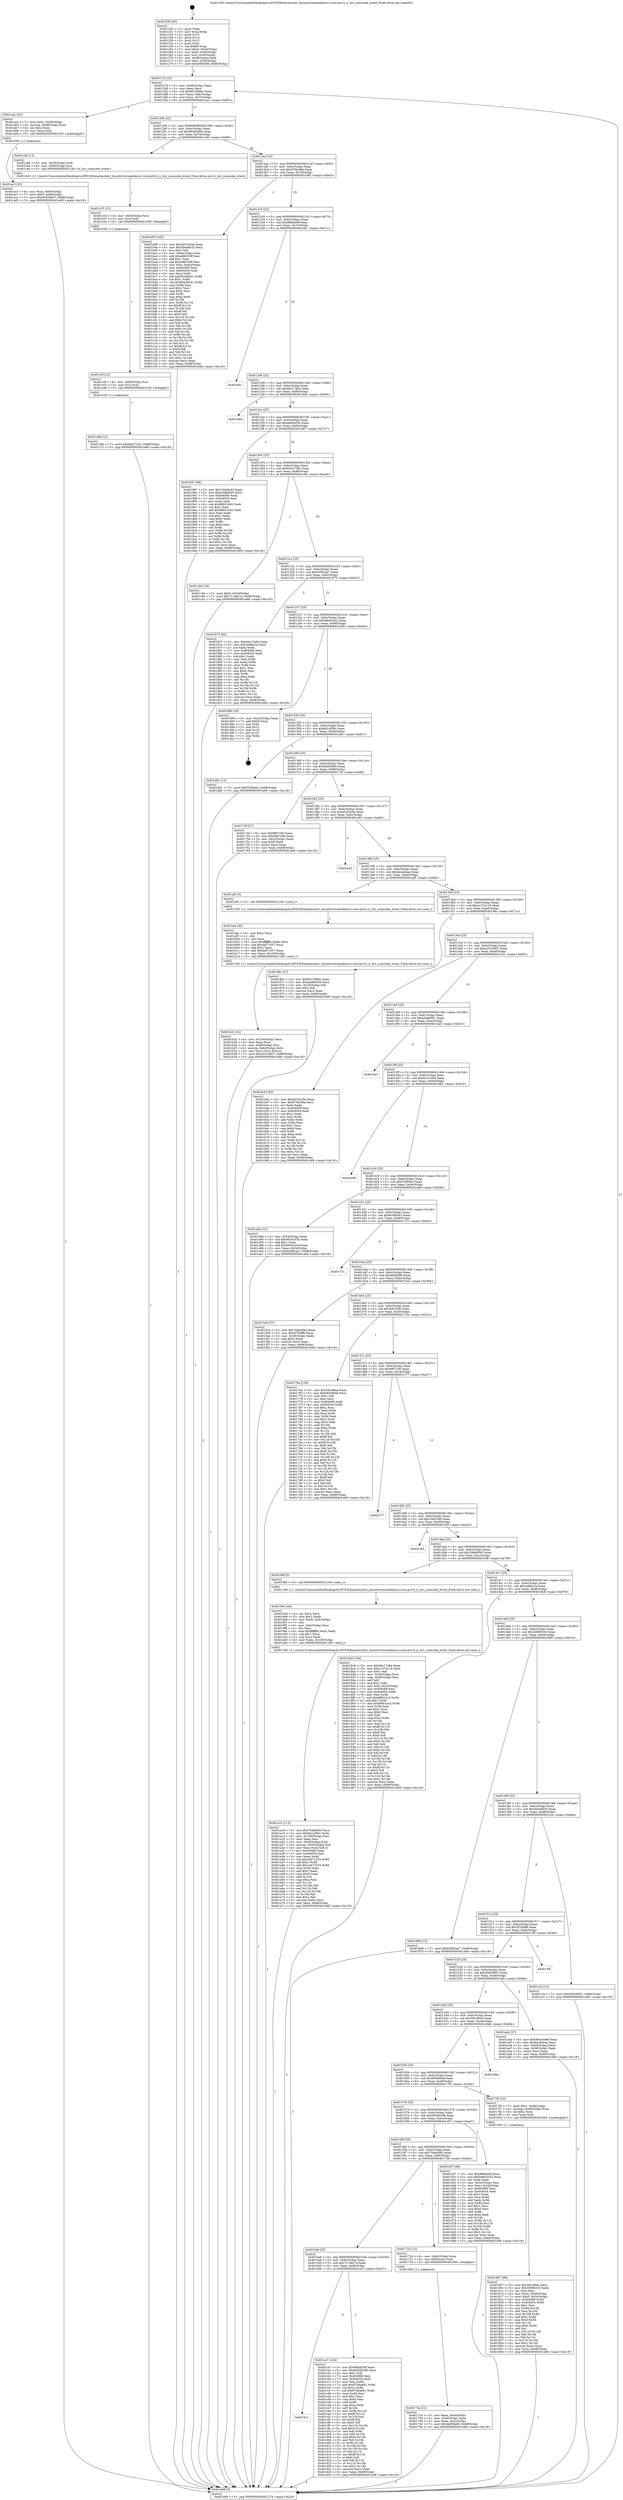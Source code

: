 digraph "0x401250" {
  label = "0x401250 (/mnt/c/Users/mathe/Desktop/tcc/POCII/binaries/extr_linuxdriversmediarcrc-core-priv.h_ir_lirc_scancode_event_Final-ollvm.out::main(0))"
  labelloc = "t"
  node[shape=record]

  Entry [label="",width=0.3,height=0.3,shape=circle,fillcolor=black,style=filled]
  "0x40127d" [label="{
     0x40127d [23]\l
     | [instrs]\l
     &nbsp;&nbsp;0x40127d \<+3\>: mov -0x68(%rbp),%eax\l
     &nbsp;&nbsp;0x401280 \<+2\>: mov %eax,%ecx\l
     &nbsp;&nbsp;0x401282 \<+6\>: sub $0x901590bc,%ecx\l
     &nbsp;&nbsp;0x401288 \<+3\>: mov %eax,-0x6c(%rbp)\l
     &nbsp;&nbsp;0x40128b \<+3\>: mov %ecx,-0x70(%rbp)\l
     &nbsp;&nbsp;0x40128e \<+6\>: je 0000000000401aac \<main+0x85c\>\l
  }"]
  "0x401aac" [label="{
     0x401aac [23]\l
     | [instrs]\l
     &nbsp;&nbsp;0x401aac \<+7\>: movl $0x1,-0x58(%rbp)\l
     &nbsp;&nbsp;0x401ab3 \<+4\>: movslq -0x58(%rbp),%rax\l
     &nbsp;&nbsp;0x401ab7 \<+4\>: shl $0x2,%rax\l
     &nbsp;&nbsp;0x401abb \<+3\>: mov %rax,%rdi\l
     &nbsp;&nbsp;0x401abe \<+5\>: call 0000000000401050 \<malloc@plt\>\l
     | [calls]\l
     &nbsp;&nbsp;0x401050 \{1\} (unknown)\l
  }"]
  "0x401294" [label="{
     0x401294 [22]\l
     | [instrs]\l
     &nbsp;&nbsp;0x401294 \<+5\>: jmp 0000000000401299 \<main+0x49\>\l
     &nbsp;&nbsp;0x401299 \<+3\>: mov -0x6c(%rbp),%eax\l
     &nbsp;&nbsp;0x40129c \<+5\>: sub $0x964e5e98,%eax\l
     &nbsp;&nbsp;0x4012a1 \<+3\>: mov %eax,-0x74(%rbp)\l
     &nbsp;&nbsp;0x4012a4 \<+6\>: je 0000000000401c46 \<main+0x9f6\>\l
  }"]
  Exit [label="",width=0.3,height=0.3,shape=circle,fillcolor=black,style=filled,peripheries=2]
  "0x401c46" [label="{
     0x401c46 [13]\l
     | [instrs]\l
     &nbsp;&nbsp;0x401c46 \<+4\>: mov -0x50(%rbp),%rdi\l
     &nbsp;&nbsp;0x401c4a \<+4\>: mov -0x60(%rbp),%rsi\l
     &nbsp;&nbsp;0x401c4e \<+5\>: call 0000000000401240 \<ir_lirc_scancode_event\>\l
     | [calls]\l
     &nbsp;&nbsp;0x401240 \{1\} (/mnt/c/Users/mathe/Desktop/tcc/POCII/binaries/extr_linuxdriversmediarcrc-core-priv.h_ir_lirc_scancode_event_Final-ollvm.out::ir_lirc_scancode_event)\l
  }"]
  "0x4012aa" [label="{
     0x4012aa [22]\l
     | [instrs]\l
     &nbsp;&nbsp;0x4012aa \<+5\>: jmp 00000000004012af \<main+0x5f\>\l
     &nbsp;&nbsp;0x4012af \<+3\>: mov -0x6c(%rbp),%eax\l
     &nbsp;&nbsp;0x4012b2 \<+5\>: sub $0x975bcf9a,%eax\l
     &nbsp;&nbsp;0x4012b7 \<+3\>: mov %eax,-0x78(%rbp)\l
     &nbsp;&nbsp;0x4012ba \<+6\>: je 0000000000401b95 \<main+0x945\>\l
  }"]
  "0x4015c1" [label="{
     0x4015c1\l
  }", style=dashed]
  "0x401b95" [label="{
     0x401b95 [165]\l
     | [instrs]\l
     &nbsp;&nbsp;0x401b95 \<+5\>: mov $0xd2333c0e,%eax\l
     &nbsp;&nbsp;0x401b9a \<+5\>: mov $0x3bea9035,%ecx\l
     &nbsp;&nbsp;0x401b9f \<+2\>: mov $0x1,%dl\l
     &nbsp;&nbsp;0x401ba1 \<+3\>: mov -0x64(%rbp),%esi\l
     &nbsp;&nbsp;0x401ba4 \<+6\>: add $0xefd6339f,%esi\l
     &nbsp;&nbsp;0x401baa \<+3\>: add $0x1,%esi\l
     &nbsp;&nbsp;0x401bad \<+6\>: sub $0xefd6339f,%esi\l
     &nbsp;&nbsp;0x401bb3 \<+3\>: mov %esi,-0x64(%rbp)\l
     &nbsp;&nbsp;0x401bb6 \<+7\>: mov 0x404068,%esi\l
     &nbsp;&nbsp;0x401bbd \<+7\>: mov 0x404054,%edi\l
     &nbsp;&nbsp;0x401bc4 \<+3\>: mov %esi,%r8d\l
     &nbsp;&nbsp;0x401bc7 \<+7\>: add $0x85a48241,%r8d\l
     &nbsp;&nbsp;0x401bce \<+4\>: sub $0x1,%r8d\l
     &nbsp;&nbsp;0x401bd2 \<+7\>: sub $0x85a48241,%r8d\l
     &nbsp;&nbsp;0x401bd9 \<+4\>: imul %r8d,%esi\l
     &nbsp;&nbsp;0x401bdd \<+3\>: and $0x1,%esi\l
     &nbsp;&nbsp;0x401be0 \<+3\>: cmp $0x0,%esi\l
     &nbsp;&nbsp;0x401be3 \<+4\>: sete %r9b\l
     &nbsp;&nbsp;0x401be7 \<+3\>: cmp $0xa,%edi\l
     &nbsp;&nbsp;0x401bea \<+4\>: setl %r10b\l
     &nbsp;&nbsp;0x401bee \<+3\>: mov %r9b,%r11b\l
     &nbsp;&nbsp;0x401bf1 \<+4\>: xor $0xff,%r11b\l
     &nbsp;&nbsp;0x401bf5 \<+3\>: mov %r10b,%bl\l
     &nbsp;&nbsp;0x401bf8 \<+3\>: xor $0xff,%bl\l
     &nbsp;&nbsp;0x401bfb \<+3\>: xor $0x0,%dl\l
     &nbsp;&nbsp;0x401bfe \<+3\>: mov %r11b,%r14b\l
     &nbsp;&nbsp;0x401c01 \<+4\>: and $0x0,%r14b\l
     &nbsp;&nbsp;0x401c05 \<+3\>: and %dl,%r9b\l
     &nbsp;&nbsp;0x401c08 \<+3\>: mov %bl,%r15b\l
     &nbsp;&nbsp;0x401c0b \<+4\>: and $0x0,%r15b\l
     &nbsp;&nbsp;0x401c0f \<+3\>: and %dl,%r10b\l
     &nbsp;&nbsp;0x401c12 \<+3\>: or %r9b,%r14b\l
     &nbsp;&nbsp;0x401c15 \<+3\>: or %r10b,%r15b\l
     &nbsp;&nbsp;0x401c18 \<+3\>: xor %r15b,%r14b\l
     &nbsp;&nbsp;0x401c1b \<+3\>: or %bl,%r11b\l
     &nbsp;&nbsp;0x401c1e \<+4\>: xor $0xff,%r11b\l
     &nbsp;&nbsp;0x401c22 \<+3\>: or $0x0,%dl\l
     &nbsp;&nbsp;0x401c25 \<+3\>: and %dl,%r11b\l
     &nbsp;&nbsp;0x401c28 \<+3\>: or %r11b,%r14b\l
     &nbsp;&nbsp;0x401c2b \<+4\>: test $0x1,%r14b\l
     &nbsp;&nbsp;0x401c2f \<+3\>: cmovne %ecx,%eax\l
     &nbsp;&nbsp;0x401c32 \<+3\>: mov %eax,-0x68(%rbp)\l
     &nbsp;&nbsp;0x401c35 \<+5\>: jmp 0000000000401e68 \<main+0xc18\>\l
  }"]
  "0x4012c0" [label="{
     0x4012c0 [22]\l
     | [instrs]\l
     &nbsp;&nbsp;0x4012c0 \<+5\>: jmp 00000000004012c5 \<main+0x75\>\l
     &nbsp;&nbsp;0x4012c5 \<+3\>: mov -0x6c(%rbp),%eax\l
     &nbsp;&nbsp;0x4012c8 \<+5\>: sub $0x98efe26f,%eax\l
     &nbsp;&nbsp;0x4012cd \<+3\>: mov %eax,-0x7c(%rbp)\l
     &nbsp;&nbsp;0x4012d0 \<+6\>: je 0000000000401e61 \<main+0xc11\>\l
  }"]
  "0x401ca7" [label="{
     0x401ca7 [144]\l
     | [instrs]\l
     &nbsp;&nbsp;0x401ca7 \<+5\>: mov $0x98efe26f,%eax\l
     &nbsp;&nbsp;0x401cac \<+5\>: mov $0x6920b2d8,%ecx\l
     &nbsp;&nbsp;0x401cb1 \<+2\>: mov $0x1,%dl\l
     &nbsp;&nbsp;0x401cb3 \<+7\>: mov 0x404068,%esi\l
     &nbsp;&nbsp;0x401cba \<+7\>: mov 0x404054,%edi\l
     &nbsp;&nbsp;0x401cc1 \<+3\>: mov %esi,%r8d\l
     &nbsp;&nbsp;0x401cc4 \<+7\>: add $0x87b6ae81,%r8d\l
     &nbsp;&nbsp;0x401ccb \<+4\>: sub $0x1,%r8d\l
     &nbsp;&nbsp;0x401ccf \<+7\>: sub $0x87b6ae81,%r8d\l
     &nbsp;&nbsp;0x401cd6 \<+4\>: imul %r8d,%esi\l
     &nbsp;&nbsp;0x401cda \<+3\>: and $0x1,%esi\l
     &nbsp;&nbsp;0x401cdd \<+3\>: cmp $0x0,%esi\l
     &nbsp;&nbsp;0x401ce0 \<+4\>: sete %r9b\l
     &nbsp;&nbsp;0x401ce4 \<+3\>: cmp $0xa,%edi\l
     &nbsp;&nbsp;0x401ce7 \<+4\>: setl %r10b\l
     &nbsp;&nbsp;0x401ceb \<+3\>: mov %r9b,%r11b\l
     &nbsp;&nbsp;0x401cee \<+4\>: xor $0xff,%r11b\l
     &nbsp;&nbsp;0x401cf2 \<+3\>: mov %r10b,%bl\l
     &nbsp;&nbsp;0x401cf5 \<+3\>: xor $0xff,%bl\l
     &nbsp;&nbsp;0x401cf8 \<+3\>: xor $0x0,%dl\l
     &nbsp;&nbsp;0x401cfb \<+3\>: mov %r11b,%r14b\l
     &nbsp;&nbsp;0x401cfe \<+4\>: and $0x0,%r14b\l
     &nbsp;&nbsp;0x401d02 \<+3\>: and %dl,%r9b\l
     &nbsp;&nbsp;0x401d05 \<+3\>: mov %bl,%r15b\l
     &nbsp;&nbsp;0x401d08 \<+4\>: and $0x0,%r15b\l
     &nbsp;&nbsp;0x401d0c \<+3\>: and %dl,%r10b\l
     &nbsp;&nbsp;0x401d0f \<+3\>: or %r9b,%r14b\l
     &nbsp;&nbsp;0x401d12 \<+3\>: or %r10b,%r15b\l
     &nbsp;&nbsp;0x401d15 \<+3\>: xor %r15b,%r14b\l
     &nbsp;&nbsp;0x401d18 \<+3\>: or %bl,%r11b\l
     &nbsp;&nbsp;0x401d1b \<+4\>: xor $0xff,%r11b\l
     &nbsp;&nbsp;0x401d1f \<+3\>: or $0x0,%dl\l
     &nbsp;&nbsp;0x401d22 \<+3\>: and %dl,%r11b\l
     &nbsp;&nbsp;0x401d25 \<+3\>: or %r11b,%r14b\l
     &nbsp;&nbsp;0x401d28 \<+4\>: test $0x1,%r14b\l
     &nbsp;&nbsp;0x401d2c \<+3\>: cmovne %ecx,%eax\l
     &nbsp;&nbsp;0x401d2f \<+3\>: mov %eax,-0x68(%rbp)\l
     &nbsp;&nbsp;0x401d32 \<+5\>: jmp 0000000000401e68 \<main+0xc18\>\l
  }"]
  "0x401e61" [label="{
     0x401e61\l
  }", style=dashed]
  "0x4012d6" [label="{
     0x4012d6 [22]\l
     | [instrs]\l
     &nbsp;&nbsp;0x4012d6 \<+5\>: jmp 00000000004012db \<main+0x8b\>\l
     &nbsp;&nbsp;0x4012db \<+3\>: mov -0x6c(%rbp),%eax\l
     &nbsp;&nbsp;0x4012de \<+5\>: sub $0x9dc17a84,%eax\l
     &nbsp;&nbsp;0x4012e3 \<+3\>: mov %eax,-0x80(%rbp)\l
     &nbsp;&nbsp;0x4012e6 \<+6\>: je 0000000000401de9 \<main+0xb99\>\l
  }"]
  "0x401c6b" [label="{
     0x401c6b [12]\l
     | [instrs]\l
     &nbsp;&nbsp;0x401c6b \<+7\>: movl $0xb0e2729c,-0x68(%rbp)\l
     &nbsp;&nbsp;0x401c72 \<+5\>: jmp 0000000000401e68 \<main+0xc18\>\l
  }"]
  "0x401de9" [label="{
     0x401de9\l
  }", style=dashed]
  "0x4012ec" [label="{
     0x4012ec [25]\l
     | [instrs]\l
     &nbsp;&nbsp;0x4012ec \<+5\>: jmp 00000000004012f1 \<main+0xa1\>\l
     &nbsp;&nbsp;0x4012f1 \<+3\>: mov -0x6c(%rbp),%eax\l
     &nbsp;&nbsp;0x4012f4 \<+5\>: sub $0xae08455d,%eax\l
     &nbsp;&nbsp;0x4012f9 \<+6\>: mov %eax,-0x84(%rbp)\l
     &nbsp;&nbsp;0x4012ff \<+6\>: je 0000000000401987 \<main+0x737\>\l
  }"]
  "0x401c5f" [label="{
     0x401c5f [12]\l
     | [instrs]\l
     &nbsp;&nbsp;0x401c5f \<+4\>: mov -0x60(%rbp),%rsi\l
     &nbsp;&nbsp;0x401c63 \<+3\>: mov %rsi,%rdi\l
     &nbsp;&nbsp;0x401c66 \<+5\>: call 0000000000401030 \<free@plt\>\l
     | [calls]\l
     &nbsp;&nbsp;0x401030 \{1\} (unknown)\l
  }"]
  "0x401987" [label="{
     0x401987 [88]\l
     | [instrs]\l
     &nbsp;&nbsp;0x401987 \<+5\>: mov $0x744e8c63,%eax\l
     &nbsp;&nbsp;0x40198c \<+5\>: mov $0x20db95e5,%ecx\l
     &nbsp;&nbsp;0x401991 \<+7\>: mov 0x404068,%edx\l
     &nbsp;&nbsp;0x401998 \<+7\>: mov 0x404054,%esi\l
     &nbsp;&nbsp;0x40199f \<+2\>: mov %edx,%edi\l
     &nbsp;&nbsp;0x4019a1 \<+6\>: sub $0x96921dd3,%edi\l
     &nbsp;&nbsp;0x4019a7 \<+3\>: sub $0x1,%edi\l
     &nbsp;&nbsp;0x4019aa \<+6\>: add $0x96921dd3,%edi\l
     &nbsp;&nbsp;0x4019b0 \<+3\>: imul %edi,%edx\l
     &nbsp;&nbsp;0x4019b3 \<+3\>: and $0x1,%edx\l
     &nbsp;&nbsp;0x4019b6 \<+3\>: cmp $0x0,%edx\l
     &nbsp;&nbsp;0x4019b9 \<+4\>: sete %r8b\l
     &nbsp;&nbsp;0x4019bd \<+3\>: cmp $0xa,%esi\l
     &nbsp;&nbsp;0x4019c0 \<+4\>: setl %r9b\l
     &nbsp;&nbsp;0x4019c4 \<+3\>: mov %r8b,%r10b\l
     &nbsp;&nbsp;0x4019c7 \<+3\>: and %r9b,%r10b\l
     &nbsp;&nbsp;0x4019ca \<+3\>: xor %r9b,%r8b\l
     &nbsp;&nbsp;0x4019cd \<+3\>: or %r8b,%r10b\l
     &nbsp;&nbsp;0x4019d0 \<+4\>: test $0x1,%r10b\l
     &nbsp;&nbsp;0x4019d4 \<+3\>: cmovne %ecx,%eax\l
     &nbsp;&nbsp;0x4019d7 \<+3\>: mov %eax,-0x68(%rbp)\l
     &nbsp;&nbsp;0x4019da \<+5\>: jmp 0000000000401e68 \<main+0xc18\>\l
  }"]
  "0x401305" [label="{
     0x401305 [25]\l
     | [instrs]\l
     &nbsp;&nbsp;0x401305 \<+5\>: jmp 000000000040130a \<main+0xba\>\l
     &nbsp;&nbsp;0x40130a \<+3\>: mov -0x6c(%rbp),%eax\l
     &nbsp;&nbsp;0x40130d \<+5\>: sub $0xb0e2729c,%eax\l
     &nbsp;&nbsp;0x401312 \<+6\>: mov %eax,-0x88(%rbp)\l
     &nbsp;&nbsp;0x401318 \<+6\>: je 0000000000401c94 \<main+0xa44\>\l
  }"]
  "0x401c53" [label="{
     0x401c53 [12]\l
     | [instrs]\l
     &nbsp;&nbsp;0x401c53 \<+4\>: mov -0x50(%rbp),%rsi\l
     &nbsp;&nbsp;0x401c57 \<+3\>: mov %rsi,%rdi\l
     &nbsp;&nbsp;0x401c5a \<+5\>: call 0000000000401030 \<free@plt\>\l
     | [calls]\l
     &nbsp;&nbsp;0x401030 \{1\} (unknown)\l
  }"]
  "0x401c94" [label="{
     0x401c94 [19]\l
     | [instrs]\l
     &nbsp;&nbsp;0x401c94 \<+7\>: movl $0x0,-0x34(%rbp)\l
     &nbsp;&nbsp;0x401c9b \<+7\>: movl $0x71146c7a,-0x68(%rbp)\l
     &nbsp;&nbsp;0x401ca2 \<+5\>: jmp 0000000000401e68 \<main+0xc18\>\l
  }"]
  "0x40131e" [label="{
     0x40131e [25]\l
     | [instrs]\l
     &nbsp;&nbsp;0x40131e \<+5\>: jmp 0000000000401323 \<main+0xd3\>\l
     &nbsp;&nbsp;0x401323 \<+3\>: mov -0x6c(%rbp),%eax\l
     &nbsp;&nbsp;0x401326 \<+5\>: sub $0xb39f2aa7,%eax\l
     &nbsp;&nbsp;0x40132b \<+6\>: mov %eax,-0x8c(%rbp)\l
     &nbsp;&nbsp;0x401331 \<+6\>: je 0000000000401875 \<main+0x625\>\l
  }"]
  "0x401b22" [label="{
     0x401b22 [32]\l
     | [instrs]\l
     &nbsp;&nbsp;0x401b22 \<+6\>: mov -0x104(%rbp),%ecx\l
     &nbsp;&nbsp;0x401b28 \<+3\>: imul %eax,%ecx\l
     &nbsp;&nbsp;0x401b2b \<+4\>: mov -0x60(%rbp),%rsi\l
     &nbsp;&nbsp;0x401b2f \<+4\>: movslq -0x64(%rbp),%rdi\l
     &nbsp;&nbsp;0x401b33 \<+3\>: mov %ecx,(%rsi,%rdi,4)\l
     &nbsp;&nbsp;0x401b36 \<+7\>: movl $0xe251d907,-0x68(%rbp)\l
     &nbsp;&nbsp;0x401b3d \<+5\>: jmp 0000000000401e68 \<main+0xc18\>\l
  }"]
  "0x401875" [label="{
     0x401875 [83]\l
     | [instrs]\l
     &nbsp;&nbsp;0x401875 \<+5\>: mov $0x9dc17a84,%eax\l
     &nbsp;&nbsp;0x40187a \<+5\>: mov $0x2e9fe2ca,%ecx\l
     &nbsp;&nbsp;0x40187f \<+2\>: xor %edx,%edx\l
     &nbsp;&nbsp;0x401881 \<+7\>: mov 0x404068,%esi\l
     &nbsp;&nbsp;0x401888 \<+7\>: mov 0x404054,%edi\l
     &nbsp;&nbsp;0x40188f \<+3\>: sub $0x1,%edx\l
     &nbsp;&nbsp;0x401892 \<+3\>: mov %esi,%r8d\l
     &nbsp;&nbsp;0x401895 \<+3\>: add %edx,%r8d\l
     &nbsp;&nbsp;0x401898 \<+4\>: imul %r8d,%esi\l
     &nbsp;&nbsp;0x40189c \<+3\>: and $0x1,%esi\l
     &nbsp;&nbsp;0x40189f \<+3\>: cmp $0x0,%esi\l
     &nbsp;&nbsp;0x4018a2 \<+4\>: sete %r9b\l
     &nbsp;&nbsp;0x4018a6 \<+3\>: cmp $0xa,%edi\l
     &nbsp;&nbsp;0x4018a9 \<+4\>: setl %r10b\l
     &nbsp;&nbsp;0x4018ad \<+3\>: mov %r9b,%r11b\l
     &nbsp;&nbsp;0x4018b0 \<+3\>: and %r10b,%r11b\l
     &nbsp;&nbsp;0x4018b3 \<+3\>: xor %r10b,%r9b\l
     &nbsp;&nbsp;0x4018b6 \<+3\>: or %r9b,%r11b\l
     &nbsp;&nbsp;0x4018b9 \<+4\>: test $0x1,%r11b\l
     &nbsp;&nbsp;0x4018bd \<+3\>: cmovne %ecx,%eax\l
     &nbsp;&nbsp;0x4018c0 \<+3\>: mov %eax,-0x68(%rbp)\l
     &nbsp;&nbsp;0x4018c3 \<+5\>: jmp 0000000000401e68 \<main+0xc18\>\l
  }"]
  "0x401337" [label="{
     0x401337 [25]\l
     | [instrs]\l
     &nbsp;&nbsp;0x401337 \<+5\>: jmp 000000000040133c \<main+0xec\>\l
     &nbsp;&nbsp;0x40133c \<+3\>: mov -0x6c(%rbp),%eax\l
     &nbsp;&nbsp;0x40133f \<+5\>: sub $0xb8e042d2,%eax\l
     &nbsp;&nbsp;0x401344 \<+6\>: mov %eax,-0x90(%rbp)\l
     &nbsp;&nbsp;0x40134a \<+6\>: je 0000000000401d90 \<main+0xb40\>\l
  }"]
  "0x401afa" [label="{
     0x401afa [40]\l
     | [instrs]\l
     &nbsp;&nbsp;0x401afa \<+5\>: mov $0x2,%ecx\l
     &nbsp;&nbsp;0x401aff \<+1\>: cltd\l
     &nbsp;&nbsp;0x401b00 \<+2\>: idiv %ecx\l
     &nbsp;&nbsp;0x401b02 \<+6\>: imul $0xfffffffe,%edx,%ecx\l
     &nbsp;&nbsp;0x401b08 \<+6\>: sub $0x4af71057,%ecx\l
     &nbsp;&nbsp;0x401b0e \<+3\>: add $0x1,%ecx\l
     &nbsp;&nbsp;0x401b11 \<+6\>: add $0x4af71057,%ecx\l
     &nbsp;&nbsp;0x401b17 \<+6\>: mov %ecx,-0x104(%rbp)\l
     &nbsp;&nbsp;0x401b1d \<+5\>: call 0000000000401160 \<next_i\>\l
     | [calls]\l
     &nbsp;&nbsp;0x401160 \{1\} (/mnt/c/Users/mathe/Desktop/tcc/POCII/binaries/extr_linuxdriversmediarcrc-core-priv.h_ir_lirc_scancode_event_Final-ollvm.out::next_i)\l
  }"]
  "0x401d90" [label="{
     0x401d90 [19]\l
     | [instrs]\l
     &nbsp;&nbsp;0x401d90 \<+3\>: mov -0x24(%rbp),%eax\l
     &nbsp;&nbsp;0x401d93 \<+7\>: add $0xf0,%rsp\l
     &nbsp;&nbsp;0x401d9a \<+1\>: pop %rbx\l
     &nbsp;&nbsp;0x401d9b \<+2\>: pop %r12\l
     &nbsp;&nbsp;0x401d9d \<+2\>: pop %r14\l
     &nbsp;&nbsp;0x401d9f \<+2\>: pop %r15\l
     &nbsp;&nbsp;0x401da1 \<+1\>: pop %rbp\l
     &nbsp;&nbsp;0x401da2 \<+1\>: ret\l
  }"]
  "0x401350" [label="{
     0x401350 [25]\l
     | [instrs]\l
     &nbsp;&nbsp;0x401350 \<+5\>: jmp 0000000000401355 \<main+0x105\>\l
     &nbsp;&nbsp;0x401355 \<+3\>: mov -0x6c(%rbp),%eax\l
     &nbsp;&nbsp;0x401358 \<+5\>: sub $0xbb1af56c,%eax\l
     &nbsp;&nbsp;0x40135d \<+6\>: mov %eax,-0x94(%rbp)\l
     &nbsp;&nbsp;0x401363 \<+6\>: je 0000000000401a81 \<main+0x831\>\l
  }"]
  "0x401ac3" [label="{
     0x401ac3 [23]\l
     | [instrs]\l
     &nbsp;&nbsp;0x401ac3 \<+4\>: mov %rax,-0x60(%rbp)\l
     &nbsp;&nbsp;0x401ac7 \<+7\>: movl $0x0,-0x64(%rbp)\l
     &nbsp;&nbsp;0x401ace \<+7\>: movl $0x45829b97,-0x68(%rbp)\l
     &nbsp;&nbsp;0x401ad5 \<+5\>: jmp 0000000000401e68 \<main+0xc18\>\l
  }"]
  "0x401a81" [label="{
     0x401a81 [12]\l
     | [instrs]\l
     &nbsp;&nbsp;0x401a81 \<+7\>: movl $0xf7bf5eb2,-0x68(%rbp)\l
     &nbsp;&nbsp;0x401a88 \<+5\>: jmp 0000000000401e68 \<main+0xc18\>\l
  }"]
  "0x401369" [label="{
     0x401369 [25]\l
     | [instrs]\l
     &nbsp;&nbsp;0x401369 \<+5\>: jmp 000000000040136e \<main+0x11e\>\l
     &nbsp;&nbsp;0x40136e \<+3\>: mov -0x6c(%rbp),%eax\l
     &nbsp;&nbsp;0x401371 \<+5\>: sub $0xbbf59a85,%eax\l
     &nbsp;&nbsp;0x401376 \<+6\>: mov %eax,-0x98(%rbp)\l
     &nbsp;&nbsp;0x40137c \<+6\>: je 000000000040174f \<main+0x4ff\>\l
  }"]
  "0x401a10" [label="{
     0x401a10 [113]\l
     | [instrs]\l
     &nbsp;&nbsp;0x401a10 \<+5\>: mov $0x744e8c63,%ecx\l
     &nbsp;&nbsp;0x401a15 \<+5\>: mov $0xbb1af56c,%edx\l
     &nbsp;&nbsp;0x401a1a \<+6\>: mov -0x100(%rbp),%esi\l
     &nbsp;&nbsp;0x401a20 \<+3\>: imul %eax,%esi\l
     &nbsp;&nbsp;0x401a23 \<+4\>: mov -0x50(%rbp),%rdi\l
     &nbsp;&nbsp;0x401a27 \<+4\>: movslq -0x54(%rbp),%r8\l
     &nbsp;&nbsp;0x401a2b \<+4\>: mov %esi,(%rdi,%r8,4)\l
     &nbsp;&nbsp;0x401a2f \<+7\>: mov 0x404068,%eax\l
     &nbsp;&nbsp;0x401a36 \<+7\>: mov 0x404054,%esi\l
     &nbsp;&nbsp;0x401a3d \<+3\>: mov %eax,%r9d\l
     &nbsp;&nbsp;0x401a40 \<+7\>: sub $0xc3b72233,%r9d\l
     &nbsp;&nbsp;0x401a47 \<+4\>: sub $0x1,%r9d\l
     &nbsp;&nbsp;0x401a4b \<+7\>: add $0xc3b72233,%r9d\l
     &nbsp;&nbsp;0x401a52 \<+4\>: imul %r9d,%eax\l
     &nbsp;&nbsp;0x401a56 \<+3\>: and $0x1,%eax\l
     &nbsp;&nbsp;0x401a59 \<+3\>: cmp $0x0,%eax\l
     &nbsp;&nbsp;0x401a5c \<+4\>: sete %r10b\l
     &nbsp;&nbsp;0x401a60 \<+3\>: cmp $0xa,%esi\l
     &nbsp;&nbsp;0x401a63 \<+4\>: setl %r11b\l
     &nbsp;&nbsp;0x401a67 \<+3\>: mov %r10b,%bl\l
     &nbsp;&nbsp;0x401a6a \<+3\>: and %r11b,%bl\l
     &nbsp;&nbsp;0x401a6d \<+3\>: xor %r11b,%r10b\l
     &nbsp;&nbsp;0x401a70 \<+3\>: or %r10b,%bl\l
     &nbsp;&nbsp;0x401a73 \<+3\>: test $0x1,%bl\l
     &nbsp;&nbsp;0x401a76 \<+3\>: cmovne %edx,%ecx\l
     &nbsp;&nbsp;0x401a79 \<+3\>: mov %ecx,-0x68(%rbp)\l
     &nbsp;&nbsp;0x401a7c \<+5\>: jmp 0000000000401e68 \<main+0xc18\>\l
  }"]
  "0x40174f" [label="{
     0x40174f [27]\l
     | [instrs]\l
     &nbsp;&nbsp;0x40174f \<+5\>: mov $0x86f7166,%eax\l
     &nbsp;&nbsp;0x401754 \<+5\>: mov $0x56b7946,%ecx\l
     &nbsp;&nbsp;0x401759 \<+3\>: mov -0x2c(%rbp),%edx\l
     &nbsp;&nbsp;0x40175c \<+3\>: cmp $0x0,%edx\l
     &nbsp;&nbsp;0x40175f \<+3\>: cmove %ecx,%eax\l
     &nbsp;&nbsp;0x401762 \<+3\>: mov %eax,-0x68(%rbp)\l
     &nbsp;&nbsp;0x401765 \<+5\>: jmp 0000000000401e68 \<main+0xc18\>\l
  }"]
  "0x401382" [label="{
     0x401382 [25]\l
     | [instrs]\l
     &nbsp;&nbsp;0x401382 \<+5\>: jmp 0000000000401387 \<main+0x137\>\l
     &nbsp;&nbsp;0x401387 \<+3\>: mov -0x6c(%rbp),%eax\l
     &nbsp;&nbsp;0x40138a \<+5\>: sub $0xd2333c0e,%eax\l
     &nbsp;&nbsp;0x40138f \<+6\>: mov %eax,-0x9c(%rbp)\l
     &nbsp;&nbsp;0x401395 \<+6\>: je 0000000000401e42 \<main+0xbf2\>\l
  }"]
  "0x4019e4" [label="{
     0x4019e4 [44]\l
     | [instrs]\l
     &nbsp;&nbsp;0x4019e4 \<+2\>: xor %ecx,%ecx\l
     &nbsp;&nbsp;0x4019e6 \<+5\>: mov $0x2,%edx\l
     &nbsp;&nbsp;0x4019eb \<+6\>: mov %edx,-0xfc(%rbp)\l
     &nbsp;&nbsp;0x4019f1 \<+1\>: cltd\l
     &nbsp;&nbsp;0x4019f2 \<+6\>: mov -0xfc(%rbp),%esi\l
     &nbsp;&nbsp;0x4019f8 \<+2\>: idiv %esi\l
     &nbsp;&nbsp;0x4019fa \<+6\>: imul $0xfffffffe,%edx,%edx\l
     &nbsp;&nbsp;0x401a00 \<+3\>: sub $0x1,%ecx\l
     &nbsp;&nbsp;0x401a03 \<+2\>: sub %ecx,%edx\l
     &nbsp;&nbsp;0x401a05 \<+6\>: mov %edx,-0x100(%rbp)\l
     &nbsp;&nbsp;0x401a0b \<+5\>: call 0000000000401160 \<next_i\>\l
     | [calls]\l
     &nbsp;&nbsp;0x401160 \{1\} (/mnt/c/Users/mathe/Desktop/tcc/POCII/binaries/extr_linuxdriversmediarcrc-core-priv.h_ir_lirc_scancode_event_Final-ollvm.out::next_i)\l
  }"]
  "0x401e42" [label="{
     0x401e42\l
  }", style=dashed]
  "0x40139b" [label="{
     0x40139b [25]\l
     | [instrs]\l
     &nbsp;&nbsp;0x40139b \<+5\>: jmp 00000000004013a0 \<main+0x150\>\l
     &nbsp;&nbsp;0x4013a0 \<+3\>: mov -0x6c(%rbp),%eax\l
     &nbsp;&nbsp;0x4013a3 \<+5\>: sub $0xda2a0eae,%eax\l
     &nbsp;&nbsp;0x4013a8 \<+6\>: mov %eax,-0xa0(%rbp)\l
     &nbsp;&nbsp;0x4013ae \<+6\>: je 0000000000401af5 \<main+0x8a5\>\l
  }"]
  "0x401807" [label="{
     0x401807 [98]\l
     | [instrs]\l
     &nbsp;&nbsp;0x401807 \<+5\>: mov $0x59ccf84a,%ecx\l
     &nbsp;&nbsp;0x40180c \<+5\>: mov $0x30998325,%edx\l
     &nbsp;&nbsp;0x401811 \<+2\>: xor %esi,%esi\l
     &nbsp;&nbsp;0x401813 \<+4\>: mov %rax,-0x50(%rbp)\l
     &nbsp;&nbsp;0x401817 \<+7\>: movl $0x0,-0x54(%rbp)\l
     &nbsp;&nbsp;0x40181e \<+8\>: mov 0x404068,%r8d\l
     &nbsp;&nbsp;0x401826 \<+8\>: mov 0x404054,%r9d\l
     &nbsp;&nbsp;0x40182e \<+3\>: sub $0x1,%esi\l
     &nbsp;&nbsp;0x401831 \<+3\>: mov %r8d,%r10d\l
     &nbsp;&nbsp;0x401834 \<+3\>: add %esi,%r10d\l
     &nbsp;&nbsp;0x401837 \<+4\>: imul %r10d,%r8d\l
     &nbsp;&nbsp;0x40183b \<+4\>: and $0x1,%r8d\l
     &nbsp;&nbsp;0x40183f \<+4\>: cmp $0x0,%r8d\l
     &nbsp;&nbsp;0x401843 \<+4\>: sete %r11b\l
     &nbsp;&nbsp;0x401847 \<+4\>: cmp $0xa,%r9d\l
     &nbsp;&nbsp;0x40184b \<+3\>: setl %bl\l
     &nbsp;&nbsp;0x40184e \<+3\>: mov %r11b,%r14b\l
     &nbsp;&nbsp;0x401851 \<+3\>: and %bl,%r14b\l
     &nbsp;&nbsp;0x401854 \<+3\>: xor %bl,%r11b\l
     &nbsp;&nbsp;0x401857 \<+3\>: or %r11b,%r14b\l
     &nbsp;&nbsp;0x40185a \<+4\>: test $0x1,%r14b\l
     &nbsp;&nbsp;0x40185e \<+3\>: cmovne %edx,%ecx\l
     &nbsp;&nbsp;0x401861 \<+3\>: mov %ecx,-0x68(%rbp)\l
     &nbsp;&nbsp;0x401864 \<+5\>: jmp 0000000000401e68 \<main+0xc18\>\l
  }"]
  "0x401af5" [label="{
     0x401af5 [5]\l
     | [instrs]\l
     &nbsp;&nbsp;0x401af5 \<+5\>: call 0000000000401160 \<next_i\>\l
     | [calls]\l
     &nbsp;&nbsp;0x401160 \{1\} (/mnt/c/Users/mathe/Desktop/tcc/POCII/binaries/extr_linuxdriversmediarcrc-core-priv.h_ir_lirc_scancode_event_Final-ollvm.out::next_i)\l
  }"]
  "0x4013b4" [label="{
     0x4013b4 [25]\l
     | [instrs]\l
     &nbsp;&nbsp;0x4013b4 \<+5\>: jmp 00000000004013b9 \<main+0x169\>\l
     &nbsp;&nbsp;0x4013b9 \<+3\>: mov -0x6c(%rbp),%eax\l
     &nbsp;&nbsp;0x4013bc \<+5\>: sub $0xe137a119,%eax\l
     &nbsp;&nbsp;0x4013c1 \<+6\>: mov %eax,-0xa4(%rbp)\l
     &nbsp;&nbsp;0x4013c7 \<+6\>: je 000000000040196c \<main+0x71c\>\l
  }"]
  "0x40173a" [label="{
     0x40173a [21]\l
     | [instrs]\l
     &nbsp;&nbsp;0x40173a \<+3\>: mov %eax,-0x44(%rbp)\l
     &nbsp;&nbsp;0x40173d \<+3\>: mov -0x44(%rbp),%eax\l
     &nbsp;&nbsp;0x401740 \<+3\>: mov %eax,-0x2c(%rbp)\l
     &nbsp;&nbsp;0x401743 \<+7\>: movl $0xbbf59a85,-0x68(%rbp)\l
     &nbsp;&nbsp;0x40174a \<+5\>: jmp 0000000000401e68 \<main+0xc18\>\l
  }"]
  "0x40196c" [label="{
     0x40196c [27]\l
     | [instrs]\l
     &nbsp;&nbsp;0x40196c \<+5\>: mov $0x901590bc,%eax\l
     &nbsp;&nbsp;0x401971 \<+5\>: mov $0xae08455d,%ecx\l
     &nbsp;&nbsp;0x401976 \<+3\>: mov -0x25(%rbp),%dl\l
     &nbsp;&nbsp;0x401979 \<+3\>: test $0x1,%dl\l
     &nbsp;&nbsp;0x40197c \<+3\>: cmovne %ecx,%eax\l
     &nbsp;&nbsp;0x40197f \<+3\>: mov %eax,-0x68(%rbp)\l
     &nbsp;&nbsp;0x401982 \<+5\>: jmp 0000000000401e68 \<main+0xc18\>\l
  }"]
  "0x4013cd" [label="{
     0x4013cd [25]\l
     | [instrs]\l
     &nbsp;&nbsp;0x4013cd \<+5\>: jmp 00000000004013d2 \<main+0x182\>\l
     &nbsp;&nbsp;0x4013d2 \<+3\>: mov -0x6c(%rbp),%eax\l
     &nbsp;&nbsp;0x4013d5 \<+5\>: sub $0xe251d907,%eax\l
     &nbsp;&nbsp;0x4013da \<+6\>: mov %eax,-0xa8(%rbp)\l
     &nbsp;&nbsp;0x4013e0 \<+6\>: je 0000000000401b42 \<main+0x8f2\>\l
  }"]
  "0x4015a8" [label="{
     0x4015a8 [25]\l
     | [instrs]\l
     &nbsp;&nbsp;0x4015a8 \<+5\>: jmp 00000000004015ad \<main+0x35d\>\l
     &nbsp;&nbsp;0x4015ad \<+3\>: mov -0x6c(%rbp),%eax\l
     &nbsp;&nbsp;0x4015b0 \<+5\>: sub $0x71146c7a,%eax\l
     &nbsp;&nbsp;0x4015b5 \<+6\>: mov %eax,-0xf4(%rbp)\l
     &nbsp;&nbsp;0x4015bb \<+6\>: je 0000000000401ca7 \<main+0xa57\>\l
  }"]
  "0x401b42" [label="{
     0x401b42 [83]\l
     | [instrs]\l
     &nbsp;&nbsp;0x401b42 \<+5\>: mov $0xd2333c0e,%eax\l
     &nbsp;&nbsp;0x401b47 \<+5\>: mov $0x975bcf9a,%ecx\l
     &nbsp;&nbsp;0x401b4c \<+2\>: xor %edx,%edx\l
     &nbsp;&nbsp;0x401b4e \<+7\>: mov 0x404068,%esi\l
     &nbsp;&nbsp;0x401b55 \<+7\>: mov 0x404054,%edi\l
     &nbsp;&nbsp;0x401b5c \<+3\>: sub $0x1,%edx\l
     &nbsp;&nbsp;0x401b5f \<+3\>: mov %esi,%r8d\l
     &nbsp;&nbsp;0x401b62 \<+3\>: add %edx,%r8d\l
     &nbsp;&nbsp;0x401b65 \<+4\>: imul %r8d,%esi\l
     &nbsp;&nbsp;0x401b69 \<+3\>: and $0x1,%esi\l
     &nbsp;&nbsp;0x401b6c \<+3\>: cmp $0x0,%esi\l
     &nbsp;&nbsp;0x401b6f \<+4\>: sete %r9b\l
     &nbsp;&nbsp;0x401b73 \<+3\>: cmp $0xa,%edi\l
     &nbsp;&nbsp;0x401b76 \<+4\>: setl %r10b\l
     &nbsp;&nbsp;0x401b7a \<+3\>: mov %r9b,%r11b\l
     &nbsp;&nbsp;0x401b7d \<+3\>: and %r10b,%r11b\l
     &nbsp;&nbsp;0x401b80 \<+3\>: xor %r10b,%r9b\l
     &nbsp;&nbsp;0x401b83 \<+3\>: or %r9b,%r11b\l
     &nbsp;&nbsp;0x401b86 \<+4\>: test $0x1,%r11b\l
     &nbsp;&nbsp;0x401b8a \<+3\>: cmovne %ecx,%eax\l
     &nbsp;&nbsp;0x401b8d \<+3\>: mov %eax,-0x68(%rbp)\l
     &nbsp;&nbsp;0x401b90 \<+5\>: jmp 0000000000401e68 \<main+0xc18\>\l
  }"]
  "0x4013e6" [label="{
     0x4013e6 [25]\l
     | [instrs]\l
     &nbsp;&nbsp;0x4013e6 \<+5\>: jmp 00000000004013eb \<main+0x19b\>\l
     &nbsp;&nbsp;0x4013eb \<+3\>: mov -0x6c(%rbp),%eax\l
     &nbsp;&nbsp;0x4013ee \<+5\>: sub $0xe5ab9561,%eax\l
     &nbsp;&nbsp;0x4013f3 \<+6\>: mov %eax,-0xac(%rbp)\l
     &nbsp;&nbsp;0x4013f9 \<+6\>: je 0000000000401da3 \<main+0xb53\>\l
  }"]
  "0x40172d" [label="{
     0x40172d [13]\l
     | [instrs]\l
     &nbsp;&nbsp;0x40172d \<+4\>: mov -0x40(%rbp),%rax\l
     &nbsp;&nbsp;0x401731 \<+4\>: mov 0x8(%rax),%rdi\l
     &nbsp;&nbsp;0x401735 \<+5\>: call 0000000000401060 \<atoi@plt\>\l
     | [calls]\l
     &nbsp;&nbsp;0x401060 \{1\} (unknown)\l
  }"]
  "0x401da3" [label="{
     0x401da3\l
  }", style=dashed]
  "0x4013ff" [label="{
     0x4013ff [25]\l
     | [instrs]\l
     &nbsp;&nbsp;0x4013ff \<+5\>: jmp 0000000000401404 \<main+0x1b4\>\l
     &nbsp;&nbsp;0x401404 \<+3\>: mov -0x6c(%rbp),%eax\l
     &nbsp;&nbsp;0x401407 \<+5\>: sub $0xf2c1b364,%eax\l
     &nbsp;&nbsp;0x40140c \<+6\>: mov %eax,-0xb0(%rbp)\l
     &nbsp;&nbsp;0x401412 \<+6\>: je 0000000000401685 \<main+0x435\>\l
  }"]
  "0x40158f" [label="{
     0x40158f [25]\l
     | [instrs]\l
     &nbsp;&nbsp;0x40158f \<+5\>: jmp 0000000000401594 \<main+0x344\>\l
     &nbsp;&nbsp;0x401594 \<+3\>: mov -0x6c(%rbp),%eax\l
     &nbsp;&nbsp;0x401597 \<+5\>: sub $0x70dec892,%eax\l
     &nbsp;&nbsp;0x40159c \<+6\>: mov %eax,-0xf0(%rbp)\l
     &nbsp;&nbsp;0x4015a2 \<+6\>: je 000000000040172d \<main+0x4dd\>\l
  }"]
  "0x401685" [label="{
     0x401685\l
  }", style=dashed]
  "0x401418" [label="{
     0x401418 [25]\l
     | [instrs]\l
     &nbsp;&nbsp;0x401418 \<+5\>: jmp 000000000040141d \<main+0x1cd\>\l
     &nbsp;&nbsp;0x40141d \<+3\>: mov -0x6c(%rbp),%eax\l
     &nbsp;&nbsp;0x401420 \<+5\>: sub $0xf7bf5eb2,%eax\l
     &nbsp;&nbsp;0x401425 \<+6\>: mov %eax,-0xb4(%rbp)\l
     &nbsp;&nbsp;0x40142b \<+6\>: je 0000000000401a8d \<main+0x83d\>\l
  }"]
  "0x401d37" [label="{
     0x401d37 [89]\l
     | [instrs]\l
     &nbsp;&nbsp;0x401d37 \<+5\>: mov $0x98efe26f,%eax\l
     &nbsp;&nbsp;0x401d3c \<+5\>: mov $0xb8e042d2,%ecx\l
     &nbsp;&nbsp;0x401d41 \<+2\>: xor %edx,%edx\l
     &nbsp;&nbsp;0x401d43 \<+3\>: mov -0x34(%rbp),%esi\l
     &nbsp;&nbsp;0x401d46 \<+3\>: mov %esi,-0x24(%rbp)\l
     &nbsp;&nbsp;0x401d49 \<+7\>: mov 0x404068,%esi\l
     &nbsp;&nbsp;0x401d50 \<+7\>: mov 0x404054,%edi\l
     &nbsp;&nbsp;0x401d57 \<+3\>: sub $0x1,%edx\l
     &nbsp;&nbsp;0x401d5a \<+3\>: mov %esi,%r8d\l
     &nbsp;&nbsp;0x401d5d \<+3\>: add %edx,%r8d\l
     &nbsp;&nbsp;0x401d60 \<+4\>: imul %r8d,%esi\l
     &nbsp;&nbsp;0x401d64 \<+3\>: and $0x1,%esi\l
     &nbsp;&nbsp;0x401d67 \<+3\>: cmp $0x0,%esi\l
     &nbsp;&nbsp;0x401d6a \<+4\>: sete %r9b\l
     &nbsp;&nbsp;0x401d6e \<+3\>: cmp $0xa,%edi\l
     &nbsp;&nbsp;0x401d71 \<+4\>: setl %r10b\l
     &nbsp;&nbsp;0x401d75 \<+3\>: mov %r9b,%r11b\l
     &nbsp;&nbsp;0x401d78 \<+3\>: and %r10b,%r11b\l
     &nbsp;&nbsp;0x401d7b \<+3\>: xor %r10b,%r9b\l
     &nbsp;&nbsp;0x401d7e \<+3\>: or %r9b,%r11b\l
     &nbsp;&nbsp;0x401d81 \<+4\>: test $0x1,%r11b\l
     &nbsp;&nbsp;0x401d85 \<+3\>: cmovne %ecx,%eax\l
     &nbsp;&nbsp;0x401d88 \<+3\>: mov %eax,-0x68(%rbp)\l
     &nbsp;&nbsp;0x401d8b \<+5\>: jmp 0000000000401e68 \<main+0xc18\>\l
  }"]
  "0x401a8d" [label="{
     0x401a8d [31]\l
     | [instrs]\l
     &nbsp;&nbsp;0x401a8d \<+3\>: mov -0x54(%rbp),%eax\l
     &nbsp;&nbsp;0x401a90 \<+5\>: sub $0x4654c33d,%eax\l
     &nbsp;&nbsp;0x401a95 \<+3\>: add $0x1,%eax\l
     &nbsp;&nbsp;0x401a98 \<+5\>: add $0x4654c33d,%eax\l
     &nbsp;&nbsp;0x401a9d \<+3\>: mov %eax,-0x54(%rbp)\l
     &nbsp;&nbsp;0x401aa0 \<+7\>: movl $0xb39f2aa7,-0x68(%rbp)\l
     &nbsp;&nbsp;0x401aa7 \<+5\>: jmp 0000000000401e68 \<main+0xc18\>\l
  }"]
  "0x401431" [label="{
     0x401431 [25]\l
     | [instrs]\l
     &nbsp;&nbsp;0x401431 \<+5\>: jmp 0000000000401436 \<main+0x1e6\>\l
     &nbsp;&nbsp;0x401436 \<+3\>: mov -0x6c(%rbp),%eax\l
     &nbsp;&nbsp;0x401439 \<+5\>: sub $0xfb366b41,%eax\l
     &nbsp;&nbsp;0x40143e \<+6\>: mov %eax,-0xb8(%rbp)\l
     &nbsp;&nbsp;0x401444 \<+6\>: je 0000000000401721 \<main+0x4d1\>\l
  }"]
  "0x401576" [label="{
     0x401576 [25]\l
     | [instrs]\l
     &nbsp;&nbsp;0x401576 \<+5\>: jmp 000000000040157b \<main+0x32b\>\l
     &nbsp;&nbsp;0x40157b \<+3\>: mov -0x6c(%rbp),%eax\l
     &nbsp;&nbsp;0x40157e \<+5\>: sub $0x6920b2d8,%eax\l
     &nbsp;&nbsp;0x401583 \<+6\>: mov %eax,-0xec(%rbp)\l
     &nbsp;&nbsp;0x401589 \<+6\>: je 0000000000401d37 \<main+0xae7\>\l
  }"]
  "0x401721" [label="{
     0x401721\l
  }", style=dashed]
  "0x40144a" [label="{
     0x40144a [25]\l
     | [instrs]\l
     &nbsp;&nbsp;0x40144a \<+5\>: jmp 000000000040144f \<main+0x1ff\>\l
     &nbsp;&nbsp;0x40144f \<+3\>: mov -0x6c(%rbp),%eax\l
     &nbsp;&nbsp;0x401452 \<+5\>: sub $0x408d596,%eax\l
     &nbsp;&nbsp;0x401457 \<+6\>: mov %eax,-0xbc(%rbp)\l
     &nbsp;&nbsp;0x40145d \<+6\>: je 00000000004015e4 \<main+0x394\>\l
  }"]
  "0x4017f0" [label="{
     0x4017f0 [23]\l
     | [instrs]\l
     &nbsp;&nbsp;0x4017f0 \<+7\>: movl $0x1,-0x48(%rbp)\l
     &nbsp;&nbsp;0x4017f7 \<+4\>: movslq -0x48(%rbp),%rax\l
     &nbsp;&nbsp;0x4017fb \<+4\>: shl $0x2,%rax\l
     &nbsp;&nbsp;0x4017ff \<+3\>: mov %rax,%rdi\l
     &nbsp;&nbsp;0x401802 \<+5\>: call 0000000000401050 \<malloc@plt\>\l
     | [calls]\l
     &nbsp;&nbsp;0x401050 \{1\} (unknown)\l
  }"]
  "0x4015e4" [label="{
     0x4015e4 [27]\l
     | [instrs]\l
     &nbsp;&nbsp;0x4015e4 \<+5\>: mov $0x70dec892,%eax\l
     &nbsp;&nbsp;0x4015e9 \<+5\>: mov $0x3f7bbff6,%ecx\l
     &nbsp;&nbsp;0x4015ee \<+3\>: mov -0x30(%rbp),%edx\l
     &nbsp;&nbsp;0x4015f1 \<+3\>: cmp $0x2,%edx\l
     &nbsp;&nbsp;0x4015f4 \<+3\>: cmovne %ecx,%eax\l
     &nbsp;&nbsp;0x4015f7 \<+3\>: mov %eax,-0x68(%rbp)\l
     &nbsp;&nbsp;0x4015fa \<+5\>: jmp 0000000000401e68 \<main+0xc18\>\l
  }"]
  "0x401463" [label="{
     0x401463 [25]\l
     | [instrs]\l
     &nbsp;&nbsp;0x401463 \<+5\>: jmp 0000000000401468 \<main+0x218\>\l
     &nbsp;&nbsp;0x401468 \<+3\>: mov -0x6c(%rbp),%eax\l
     &nbsp;&nbsp;0x40146b \<+5\>: sub $0x56b7946,%eax\l
     &nbsp;&nbsp;0x401470 \<+6\>: mov %eax,-0xc0(%rbp)\l
     &nbsp;&nbsp;0x401476 \<+6\>: je 000000000040176a \<main+0x51a\>\l
  }"]
  "0x401e68" [label="{
     0x401e68 [5]\l
     | [instrs]\l
     &nbsp;&nbsp;0x401e68 \<+5\>: jmp 000000000040127d \<main+0x2d\>\l
  }"]
  "0x401250" [label="{
     0x401250 [45]\l
     | [instrs]\l
     &nbsp;&nbsp;0x401250 \<+1\>: push %rbp\l
     &nbsp;&nbsp;0x401251 \<+3\>: mov %rsp,%rbp\l
     &nbsp;&nbsp;0x401254 \<+2\>: push %r15\l
     &nbsp;&nbsp;0x401256 \<+2\>: push %r14\l
     &nbsp;&nbsp;0x401258 \<+2\>: push %r12\l
     &nbsp;&nbsp;0x40125a \<+1\>: push %rbx\l
     &nbsp;&nbsp;0x40125b \<+7\>: sub $0xf0,%rsp\l
     &nbsp;&nbsp;0x401262 \<+7\>: movl $0x0,-0x34(%rbp)\l
     &nbsp;&nbsp;0x401269 \<+3\>: mov %edi,-0x38(%rbp)\l
     &nbsp;&nbsp;0x40126c \<+4\>: mov %rsi,-0x40(%rbp)\l
     &nbsp;&nbsp;0x401270 \<+3\>: mov -0x38(%rbp),%edi\l
     &nbsp;&nbsp;0x401273 \<+3\>: mov %edi,-0x30(%rbp)\l
     &nbsp;&nbsp;0x401276 \<+7\>: movl $0x408d596,-0x68(%rbp)\l
  }"]
  "0x40155d" [label="{
     0x40155d [25]\l
     | [instrs]\l
     &nbsp;&nbsp;0x40155d \<+5\>: jmp 0000000000401562 \<main+0x312\>\l
     &nbsp;&nbsp;0x401562 \<+3\>: mov -0x6c(%rbp),%eax\l
     &nbsp;&nbsp;0x401565 \<+5\>: sub $0x665d98af,%eax\l
     &nbsp;&nbsp;0x40156a \<+6\>: mov %eax,-0xe8(%rbp)\l
     &nbsp;&nbsp;0x401570 \<+6\>: je 00000000004017f0 \<main+0x5a0\>\l
  }"]
  "0x40176a" [label="{
     0x40176a [134]\l
     | [instrs]\l
     &nbsp;&nbsp;0x40176a \<+5\>: mov $0x59ccf84a,%eax\l
     &nbsp;&nbsp;0x40176f \<+5\>: mov $0x665d98af,%ecx\l
     &nbsp;&nbsp;0x401774 \<+2\>: mov $0x1,%dl\l
     &nbsp;&nbsp;0x401776 \<+2\>: xor %esi,%esi\l
     &nbsp;&nbsp;0x401778 \<+7\>: mov 0x404068,%edi\l
     &nbsp;&nbsp;0x40177f \<+8\>: mov 0x404054,%r8d\l
     &nbsp;&nbsp;0x401787 \<+3\>: sub $0x1,%esi\l
     &nbsp;&nbsp;0x40178a \<+3\>: mov %edi,%r9d\l
     &nbsp;&nbsp;0x40178d \<+3\>: add %esi,%r9d\l
     &nbsp;&nbsp;0x401790 \<+4\>: imul %r9d,%edi\l
     &nbsp;&nbsp;0x401794 \<+3\>: and $0x1,%edi\l
     &nbsp;&nbsp;0x401797 \<+3\>: cmp $0x0,%edi\l
     &nbsp;&nbsp;0x40179a \<+4\>: sete %r10b\l
     &nbsp;&nbsp;0x40179e \<+4\>: cmp $0xa,%r8d\l
     &nbsp;&nbsp;0x4017a2 \<+4\>: setl %r11b\l
     &nbsp;&nbsp;0x4017a6 \<+3\>: mov %r10b,%bl\l
     &nbsp;&nbsp;0x4017a9 \<+3\>: xor $0xff,%bl\l
     &nbsp;&nbsp;0x4017ac \<+3\>: mov %r11b,%r14b\l
     &nbsp;&nbsp;0x4017af \<+4\>: xor $0xff,%r14b\l
     &nbsp;&nbsp;0x4017b3 \<+3\>: xor $0x0,%dl\l
     &nbsp;&nbsp;0x4017b6 \<+3\>: mov %bl,%r15b\l
     &nbsp;&nbsp;0x4017b9 \<+4\>: and $0x0,%r15b\l
     &nbsp;&nbsp;0x4017bd \<+3\>: and %dl,%r10b\l
     &nbsp;&nbsp;0x4017c0 \<+3\>: mov %r14b,%r12b\l
     &nbsp;&nbsp;0x4017c3 \<+4\>: and $0x0,%r12b\l
     &nbsp;&nbsp;0x4017c7 \<+3\>: and %dl,%r11b\l
     &nbsp;&nbsp;0x4017ca \<+3\>: or %r10b,%r15b\l
     &nbsp;&nbsp;0x4017cd \<+3\>: or %r11b,%r12b\l
     &nbsp;&nbsp;0x4017d0 \<+3\>: xor %r12b,%r15b\l
     &nbsp;&nbsp;0x4017d3 \<+3\>: or %r14b,%bl\l
     &nbsp;&nbsp;0x4017d6 \<+3\>: xor $0xff,%bl\l
     &nbsp;&nbsp;0x4017d9 \<+3\>: or $0x0,%dl\l
     &nbsp;&nbsp;0x4017dc \<+2\>: and %dl,%bl\l
     &nbsp;&nbsp;0x4017de \<+3\>: or %bl,%r15b\l
     &nbsp;&nbsp;0x4017e1 \<+4\>: test $0x1,%r15b\l
     &nbsp;&nbsp;0x4017e5 \<+3\>: cmovne %ecx,%eax\l
     &nbsp;&nbsp;0x4017e8 \<+3\>: mov %eax,-0x68(%rbp)\l
     &nbsp;&nbsp;0x4017eb \<+5\>: jmp 0000000000401e68 \<main+0xc18\>\l
  }"]
  "0x40147c" [label="{
     0x40147c [25]\l
     | [instrs]\l
     &nbsp;&nbsp;0x40147c \<+5\>: jmp 0000000000401481 \<main+0x231\>\l
     &nbsp;&nbsp;0x401481 \<+3\>: mov -0x6c(%rbp),%eax\l
     &nbsp;&nbsp;0x401484 \<+5\>: sub $0x86f7166,%eax\l
     &nbsp;&nbsp;0x401489 \<+6\>: mov %eax,-0xc4(%rbp)\l
     &nbsp;&nbsp;0x40148f \<+6\>: je 0000000000401c77 \<main+0xa27\>\l
  }"]
  "0x401dbb" [label="{
     0x401dbb\l
  }", style=dashed]
  "0x401c77" [label="{
     0x401c77\l
  }", style=dashed]
  "0x401495" [label="{
     0x401495 [25]\l
     | [instrs]\l
     &nbsp;&nbsp;0x401495 \<+5\>: jmp 000000000040149a \<main+0x24a\>\l
     &nbsp;&nbsp;0x40149a \<+3\>: mov -0x6c(%rbp),%eax\l
     &nbsp;&nbsp;0x40149d \<+5\>: sub $0x1bfd7fab,%eax\l
     &nbsp;&nbsp;0x4014a2 \<+6\>: mov %eax,-0xc8(%rbp)\l
     &nbsp;&nbsp;0x4014a8 \<+6\>: je 0000000000401c83 \<main+0xa33\>\l
  }"]
  "0x401544" [label="{
     0x401544 [25]\l
     | [instrs]\l
     &nbsp;&nbsp;0x401544 \<+5\>: jmp 0000000000401549 \<main+0x2f9\>\l
     &nbsp;&nbsp;0x401549 \<+3\>: mov -0x6c(%rbp),%eax\l
     &nbsp;&nbsp;0x40154c \<+5\>: sub $0x59ccf84a,%eax\l
     &nbsp;&nbsp;0x401551 \<+6\>: mov %eax,-0xe4(%rbp)\l
     &nbsp;&nbsp;0x401557 \<+6\>: je 0000000000401dbb \<main+0xb6b\>\l
  }"]
  "0x401c83" [label="{
     0x401c83\l
  }", style=dashed]
  "0x4014ae" [label="{
     0x4014ae [25]\l
     | [instrs]\l
     &nbsp;&nbsp;0x4014ae \<+5\>: jmp 00000000004014b3 \<main+0x263\>\l
     &nbsp;&nbsp;0x4014b3 \<+3\>: mov -0x6c(%rbp),%eax\l
     &nbsp;&nbsp;0x4014b6 \<+5\>: sub $0x20db95e5,%eax\l
     &nbsp;&nbsp;0x4014bb \<+6\>: mov %eax,-0xcc(%rbp)\l
     &nbsp;&nbsp;0x4014c1 \<+6\>: je 00000000004019df \<main+0x78f\>\l
  }"]
  "0x401ada" [label="{
     0x401ada [27]\l
     | [instrs]\l
     &nbsp;&nbsp;0x401ada \<+5\>: mov $0x964e5e98,%eax\l
     &nbsp;&nbsp;0x401adf \<+5\>: mov $0xda2a0eae,%ecx\l
     &nbsp;&nbsp;0x401ae4 \<+3\>: mov -0x64(%rbp),%edx\l
     &nbsp;&nbsp;0x401ae7 \<+3\>: cmp -0x58(%rbp),%edx\l
     &nbsp;&nbsp;0x401aea \<+3\>: cmovl %ecx,%eax\l
     &nbsp;&nbsp;0x401aed \<+3\>: mov %eax,-0x68(%rbp)\l
     &nbsp;&nbsp;0x401af0 \<+5\>: jmp 0000000000401e68 \<main+0xc18\>\l
  }"]
  "0x4019df" [label="{
     0x4019df [5]\l
     | [instrs]\l
     &nbsp;&nbsp;0x4019df \<+5\>: call 0000000000401160 \<next_i\>\l
     | [calls]\l
     &nbsp;&nbsp;0x401160 \{1\} (/mnt/c/Users/mathe/Desktop/tcc/POCII/binaries/extr_linuxdriversmediarcrc-core-priv.h_ir_lirc_scancode_event_Final-ollvm.out::next_i)\l
  }"]
  "0x4014c7" [label="{
     0x4014c7 [25]\l
     | [instrs]\l
     &nbsp;&nbsp;0x4014c7 \<+5\>: jmp 00000000004014cc \<main+0x27c\>\l
     &nbsp;&nbsp;0x4014cc \<+3\>: mov -0x6c(%rbp),%eax\l
     &nbsp;&nbsp;0x4014cf \<+5\>: sub $0x2e9fe2ca,%eax\l
     &nbsp;&nbsp;0x4014d4 \<+6\>: mov %eax,-0xd0(%rbp)\l
     &nbsp;&nbsp;0x4014da \<+6\>: je 00000000004018c8 \<main+0x678\>\l
  }"]
  "0x40152b" [label="{
     0x40152b [25]\l
     | [instrs]\l
     &nbsp;&nbsp;0x40152b \<+5\>: jmp 0000000000401530 \<main+0x2e0\>\l
     &nbsp;&nbsp;0x401530 \<+3\>: mov -0x6c(%rbp),%eax\l
     &nbsp;&nbsp;0x401533 \<+5\>: sub $0x45829b97,%eax\l
     &nbsp;&nbsp;0x401538 \<+6\>: mov %eax,-0xe0(%rbp)\l
     &nbsp;&nbsp;0x40153e \<+6\>: je 0000000000401ada \<main+0x88a\>\l
  }"]
  "0x4018c8" [label="{
     0x4018c8 [164]\l
     | [instrs]\l
     &nbsp;&nbsp;0x4018c8 \<+5\>: mov $0x9dc17a84,%eax\l
     &nbsp;&nbsp;0x4018cd \<+5\>: mov $0xe137a119,%ecx\l
     &nbsp;&nbsp;0x4018d2 \<+2\>: mov $0x1,%dl\l
     &nbsp;&nbsp;0x4018d4 \<+3\>: mov -0x54(%rbp),%esi\l
     &nbsp;&nbsp;0x4018d7 \<+3\>: cmp -0x48(%rbp),%esi\l
     &nbsp;&nbsp;0x4018da \<+4\>: setl %dil\l
     &nbsp;&nbsp;0x4018de \<+4\>: and $0x1,%dil\l
     &nbsp;&nbsp;0x4018e2 \<+4\>: mov %dil,-0x25(%rbp)\l
     &nbsp;&nbsp;0x4018e6 \<+7\>: mov 0x404068,%esi\l
     &nbsp;&nbsp;0x4018ed \<+8\>: mov 0x404054,%r8d\l
     &nbsp;&nbsp;0x4018f5 \<+3\>: mov %esi,%r9d\l
     &nbsp;&nbsp;0x4018f8 \<+7\>: sub $0xbf001a1d,%r9d\l
     &nbsp;&nbsp;0x4018ff \<+4\>: sub $0x1,%r9d\l
     &nbsp;&nbsp;0x401903 \<+7\>: add $0xbf001a1d,%r9d\l
     &nbsp;&nbsp;0x40190a \<+4\>: imul %r9d,%esi\l
     &nbsp;&nbsp;0x40190e \<+3\>: and $0x1,%esi\l
     &nbsp;&nbsp;0x401911 \<+3\>: cmp $0x0,%esi\l
     &nbsp;&nbsp;0x401914 \<+4\>: sete %dil\l
     &nbsp;&nbsp;0x401918 \<+4\>: cmp $0xa,%r8d\l
     &nbsp;&nbsp;0x40191c \<+4\>: setl %r10b\l
     &nbsp;&nbsp;0x401920 \<+3\>: mov %dil,%r11b\l
     &nbsp;&nbsp;0x401923 \<+4\>: xor $0xff,%r11b\l
     &nbsp;&nbsp;0x401927 \<+3\>: mov %r10b,%bl\l
     &nbsp;&nbsp;0x40192a \<+3\>: xor $0xff,%bl\l
     &nbsp;&nbsp;0x40192d \<+3\>: xor $0x0,%dl\l
     &nbsp;&nbsp;0x401930 \<+3\>: mov %r11b,%r14b\l
     &nbsp;&nbsp;0x401933 \<+4\>: and $0x0,%r14b\l
     &nbsp;&nbsp;0x401937 \<+3\>: and %dl,%dil\l
     &nbsp;&nbsp;0x40193a \<+3\>: mov %bl,%r15b\l
     &nbsp;&nbsp;0x40193d \<+4\>: and $0x0,%r15b\l
     &nbsp;&nbsp;0x401941 \<+3\>: and %dl,%r10b\l
     &nbsp;&nbsp;0x401944 \<+3\>: or %dil,%r14b\l
     &nbsp;&nbsp;0x401947 \<+3\>: or %r10b,%r15b\l
     &nbsp;&nbsp;0x40194a \<+3\>: xor %r15b,%r14b\l
     &nbsp;&nbsp;0x40194d \<+3\>: or %bl,%r11b\l
     &nbsp;&nbsp;0x401950 \<+4\>: xor $0xff,%r11b\l
     &nbsp;&nbsp;0x401954 \<+3\>: or $0x0,%dl\l
     &nbsp;&nbsp;0x401957 \<+3\>: and %dl,%r11b\l
     &nbsp;&nbsp;0x40195a \<+3\>: or %r11b,%r14b\l
     &nbsp;&nbsp;0x40195d \<+4\>: test $0x1,%r14b\l
     &nbsp;&nbsp;0x401961 \<+3\>: cmovne %ecx,%eax\l
     &nbsp;&nbsp;0x401964 \<+3\>: mov %eax,-0x68(%rbp)\l
     &nbsp;&nbsp;0x401967 \<+5\>: jmp 0000000000401e68 \<main+0xc18\>\l
  }"]
  "0x4014e0" [label="{
     0x4014e0 [25]\l
     | [instrs]\l
     &nbsp;&nbsp;0x4014e0 \<+5\>: jmp 00000000004014e5 \<main+0x295\>\l
     &nbsp;&nbsp;0x4014e5 \<+3\>: mov -0x6c(%rbp),%eax\l
     &nbsp;&nbsp;0x4014e8 \<+5\>: sub $0x30998325,%eax\l
     &nbsp;&nbsp;0x4014ed \<+6\>: mov %eax,-0xd4(%rbp)\l
     &nbsp;&nbsp;0x4014f3 \<+6\>: je 0000000000401869 \<main+0x619\>\l
  }"]
  "0x4015ff" [label="{
     0x4015ff\l
  }", style=dashed]
  "0x401869" [label="{
     0x401869 [12]\l
     | [instrs]\l
     &nbsp;&nbsp;0x401869 \<+7\>: movl $0xb39f2aa7,-0x68(%rbp)\l
     &nbsp;&nbsp;0x401870 \<+5\>: jmp 0000000000401e68 \<main+0xc18\>\l
  }"]
  "0x4014f9" [label="{
     0x4014f9 [25]\l
     | [instrs]\l
     &nbsp;&nbsp;0x4014f9 \<+5\>: jmp 00000000004014fe \<main+0x2ae\>\l
     &nbsp;&nbsp;0x4014fe \<+3\>: mov -0x6c(%rbp),%eax\l
     &nbsp;&nbsp;0x401501 \<+5\>: sub $0x3bea9035,%eax\l
     &nbsp;&nbsp;0x401506 \<+6\>: mov %eax,-0xd8(%rbp)\l
     &nbsp;&nbsp;0x40150c \<+6\>: je 0000000000401c3a \<main+0x9ea\>\l
  }"]
  "0x401512" [label="{
     0x401512 [25]\l
     | [instrs]\l
     &nbsp;&nbsp;0x401512 \<+5\>: jmp 0000000000401517 \<main+0x2c7\>\l
     &nbsp;&nbsp;0x401517 \<+3\>: mov -0x6c(%rbp),%eax\l
     &nbsp;&nbsp;0x40151a \<+5\>: sub $0x3f7bbff6,%eax\l
     &nbsp;&nbsp;0x40151f \<+6\>: mov %eax,-0xdc(%rbp)\l
     &nbsp;&nbsp;0x401525 \<+6\>: je 00000000004015ff \<main+0x3af\>\l
  }"]
  "0x401c3a" [label="{
     0x401c3a [12]\l
     | [instrs]\l
     &nbsp;&nbsp;0x401c3a \<+7\>: movl $0x45829b97,-0x68(%rbp)\l
     &nbsp;&nbsp;0x401c41 \<+5\>: jmp 0000000000401e68 \<main+0xc18\>\l
  }"]
  Entry -> "0x401250" [label=" 1"]
  "0x40127d" -> "0x401aac" [label=" 1"]
  "0x40127d" -> "0x401294" [label=" 27"]
  "0x401d90" -> Exit [label=" 1"]
  "0x401294" -> "0x401c46" [label=" 1"]
  "0x401294" -> "0x4012aa" [label=" 26"]
  "0x401d37" -> "0x401e68" [label=" 1"]
  "0x4012aa" -> "0x401b95" [label=" 1"]
  "0x4012aa" -> "0x4012c0" [label=" 25"]
  "0x401ca7" -> "0x401e68" [label=" 1"]
  "0x4012c0" -> "0x401e61" [label=" 0"]
  "0x4012c0" -> "0x4012d6" [label=" 25"]
  "0x4015a8" -> "0x4015c1" [label=" 0"]
  "0x4012d6" -> "0x401de9" [label=" 0"]
  "0x4012d6" -> "0x4012ec" [label=" 25"]
  "0x4015a8" -> "0x401ca7" [label=" 1"]
  "0x4012ec" -> "0x401987" [label=" 1"]
  "0x4012ec" -> "0x401305" [label=" 24"]
  "0x401c94" -> "0x401e68" [label=" 1"]
  "0x401305" -> "0x401c94" [label=" 1"]
  "0x401305" -> "0x40131e" [label=" 23"]
  "0x401c6b" -> "0x401e68" [label=" 1"]
  "0x40131e" -> "0x401875" [label=" 2"]
  "0x40131e" -> "0x401337" [label=" 21"]
  "0x401c5f" -> "0x401c6b" [label=" 1"]
  "0x401337" -> "0x401d90" [label=" 1"]
  "0x401337" -> "0x401350" [label=" 20"]
  "0x401c53" -> "0x401c5f" [label=" 1"]
  "0x401350" -> "0x401a81" [label=" 1"]
  "0x401350" -> "0x401369" [label=" 19"]
  "0x401c46" -> "0x401c53" [label=" 1"]
  "0x401369" -> "0x40174f" [label=" 1"]
  "0x401369" -> "0x401382" [label=" 18"]
  "0x401c3a" -> "0x401e68" [label=" 1"]
  "0x401382" -> "0x401e42" [label=" 0"]
  "0x401382" -> "0x40139b" [label=" 18"]
  "0x401b95" -> "0x401e68" [label=" 1"]
  "0x40139b" -> "0x401af5" [label=" 1"]
  "0x40139b" -> "0x4013b4" [label=" 17"]
  "0x401b42" -> "0x401e68" [label=" 1"]
  "0x4013b4" -> "0x40196c" [label=" 2"]
  "0x4013b4" -> "0x4013cd" [label=" 15"]
  "0x401b22" -> "0x401e68" [label=" 1"]
  "0x4013cd" -> "0x401b42" [label=" 1"]
  "0x4013cd" -> "0x4013e6" [label=" 14"]
  "0x401afa" -> "0x401b22" [label=" 1"]
  "0x4013e6" -> "0x401da3" [label=" 0"]
  "0x4013e6" -> "0x4013ff" [label=" 14"]
  "0x401af5" -> "0x401afa" [label=" 1"]
  "0x4013ff" -> "0x401685" [label=" 0"]
  "0x4013ff" -> "0x401418" [label=" 14"]
  "0x401ac3" -> "0x401e68" [label=" 1"]
  "0x401418" -> "0x401a8d" [label=" 1"]
  "0x401418" -> "0x401431" [label=" 13"]
  "0x401aac" -> "0x401ac3" [label=" 1"]
  "0x401431" -> "0x401721" [label=" 0"]
  "0x401431" -> "0x40144a" [label=" 13"]
  "0x401a81" -> "0x401e68" [label=" 1"]
  "0x40144a" -> "0x4015e4" [label=" 1"]
  "0x40144a" -> "0x401463" [label=" 12"]
  "0x4015e4" -> "0x401e68" [label=" 1"]
  "0x401250" -> "0x40127d" [label=" 1"]
  "0x401e68" -> "0x40127d" [label=" 27"]
  "0x401a10" -> "0x401e68" [label=" 1"]
  "0x401463" -> "0x40176a" [label=" 1"]
  "0x401463" -> "0x40147c" [label=" 11"]
  "0x4019df" -> "0x4019e4" [label=" 1"]
  "0x40147c" -> "0x401c77" [label=" 0"]
  "0x40147c" -> "0x401495" [label=" 11"]
  "0x401987" -> "0x401e68" [label=" 1"]
  "0x401495" -> "0x401c83" [label=" 0"]
  "0x401495" -> "0x4014ae" [label=" 11"]
  "0x4018c8" -> "0x401e68" [label=" 2"]
  "0x4014ae" -> "0x4019df" [label=" 1"]
  "0x4014ae" -> "0x4014c7" [label=" 10"]
  "0x401875" -> "0x401e68" [label=" 2"]
  "0x4014c7" -> "0x4018c8" [label=" 2"]
  "0x4014c7" -> "0x4014e0" [label=" 8"]
  "0x401807" -> "0x401e68" [label=" 1"]
  "0x4014e0" -> "0x401869" [label=" 1"]
  "0x4014e0" -> "0x4014f9" [label=" 7"]
  "0x4017f0" -> "0x401807" [label=" 1"]
  "0x4014f9" -> "0x401c3a" [label=" 1"]
  "0x4014f9" -> "0x401512" [label=" 6"]
  "0x40176a" -> "0x401e68" [label=" 1"]
  "0x401512" -> "0x4015ff" [label=" 0"]
  "0x401512" -> "0x40152b" [label=" 6"]
  "0x401869" -> "0x401e68" [label=" 1"]
  "0x40152b" -> "0x401ada" [label=" 2"]
  "0x40152b" -> "0x401544" [label=" 4"]
  "0x40196c" -> "0x401e68" [label=" 2"]
  "0x401544" -> "0x401dbb" [label=" 0"]
  "0x401544" -> "0x40155d" [label=" 4"]
  "0x4019e4" -> "0x401a10" [label=" 1"]
  "0x40155d" -> "0x4017f0" [label=" 1"]
  "0x40155d" -> "0x401576" [label=" 3"]
  "0x401a8d" -> "0x401e68" [label=" 1"]
  "0x401576" -> "0x401d37" [label=" 1"]
  "0x401576" -> "0x40158f" [label=" 2"]
  "0x401ada" -> "0x401e68" [label=" 2"]
  "0x40158f" -> "0x40172d" [label=" 1"]
  "0x40158f" -> "0x4015a8" [label=" 1"]
  "0x40172d" -> "0x40173a" [label=" 1"]
  "0x40173a" -> "0x401e68" [label=" 1"]
  "0x40174f" -> "0x401e68" [label=" 1"]
}
